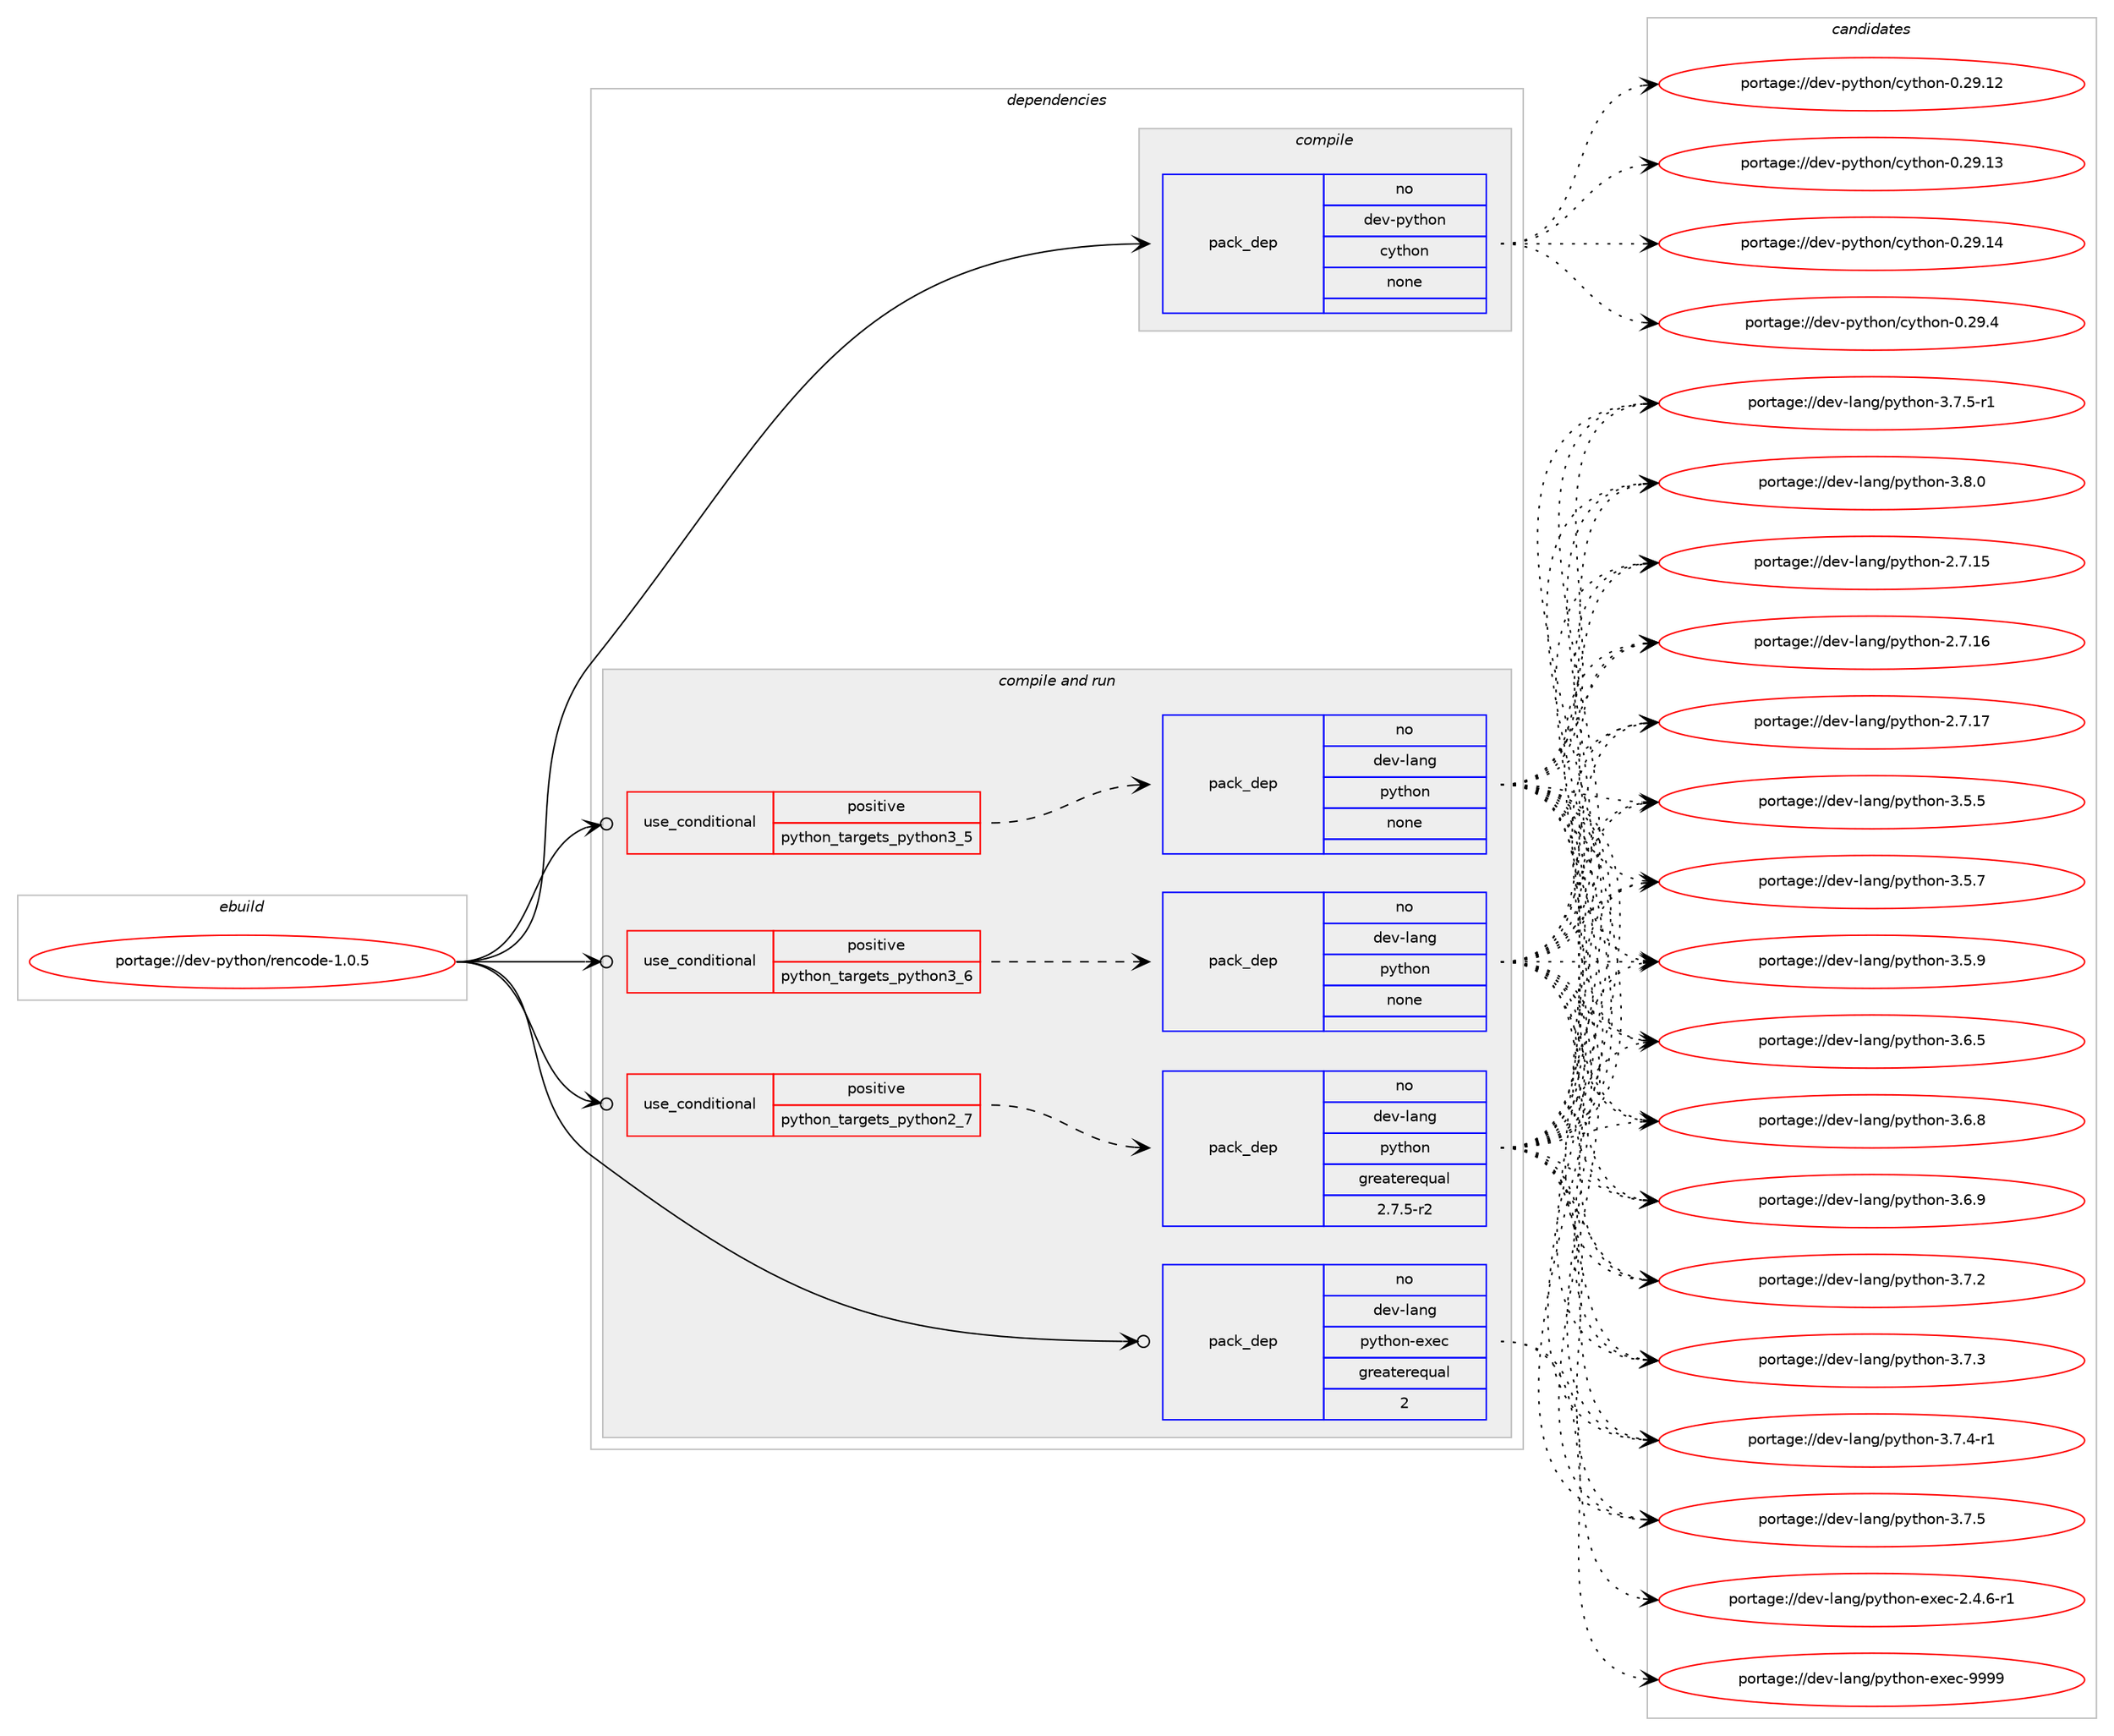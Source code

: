 digraph prolog {

# *************
# Graph options
# *************

newrank=true;
concentrate=true;
compound=true;
graph [rankdir=LR,fontname=Helvetica,fontsize=10,ranksep=1.5];#, ranksep=2.5, nodesep=0.2];
edge  [arrowhead=vee];
node  [fontname=Helvetica,fontsize=10];

# **********
# The ebuild
# **********

subgraph cluster_leftcol {
color=gray;
rank=same;
label=<<i>ebuild</i>>;
id [label="portage://dev-python/rencode-1.0.5", color=red, width=4, href="../dev-python/rencode-1.0.5.svg"];
}

# ****************
# The dependencies
# ****************

subgraph cluster_midcol {
color=gray;
label=<<i>dependencies</i>>;
subgraph cluster_compile {
fillcolor="#eeeeee";
style=filled;
label=<<i>compile</i>>;
subgraph pack128712 {
dependency169981 [label=<<TABLE BORDER="0" CELLBORDER="1" CELLSPACING="0" CELLPADDING="4" WIDTH="220"><TR><TD ROWSPAN="6" CELLPADDING="30">pack_dep</TD></TR><TR><TD WIDTH="110">no</TD></TR><TR><TD>dev-python</TD></TR><TR><TD>cython</TD></TR><TR><TD>none</TD></TR><TR><TD></TD></TR></TABLE>>, shape=none, color=blue];
}
id:e -> dependency169981:w [weight=20,style="solid",arrowhead="vee"];
}
subgraph cluster_compileandrun {
fillcolor="#eeeeee";
style=filled;
label=<<i>compile and run</i>>;
subgraph cond37868 {
dependency169982 [label=<<TABLE BORDER="0" CELLBORDER="1" CELLSPACING="0" CELLPADDING="4"><TR><TD ROWSPAN="3" CELLPADDING="10">use_conditional</TD></TR><TR><TD>positive</TD></TR><TR><TD>python_targets_python2_7</TD></TR></TABLE>>, shape=none, color=red];
subgraph pack128713 {
dependency169983 [label=<<TABLE BORDER="0" CELLBORDER="1" CELLSPACING="0" CELLPADDING="4" WIDTH="220"><TR><TD ROWSPAN="6" CELLPADDING="30">pack_dep</TD></TR><TR><TD WIDTH="110">no</TD></TR><TR><TD>dev-lang</TD></TR><TR><TD>python</TD></TR><TR><TD>greaterequal</TD></TR><TR><TD>2.7.5-r2</TD></TR></TABLE>>, shape=none, color=blue];
}
dependency169982:e -> dependency169983:w [weight=20,style="dashed",arrowhead="vee"];
}
id:e -> dependency169982:w [weight=20,style="solid",arrowhead="odotvee"];
subgraph cond37869 {
dependency169984 [label=<<TABLE BORDER="0" CELLBORDER="1" CELLSPACING="0" CELLPADDING="4"><TR><TD ROWSPAN="3" CELLPADDING="10">use_conditional</TD></TR><TR><TD>positive</TD></TR><TR><TD>python_targets_python3_5</TD></TR></TABLE>>, shape=none, color=red];
subgraph pack128714 {
dependency169985 [label=<<TABLE BORDER="0" CELLBORDER="1" CELLSPACING="0" CELLPADDING="4" WIDTH="220"><TR><TD ROWSPAN="6" CELLPADDING="30">pack_dep</TD></TR><TR><TD WIDTH="110">no</TD></TR><TR><TD>dev-lang</TD></TR><TR><TD>python</TD></TR><TR><TD>none</TD></TR><TR><TD></TD></TR></TABLE>>, shape=none, color=blue];
}
dependency169984:e -> dependency169985:w [weight=20,style="dashed",arrowhead="vee"];
}
id:e -> dependency169984:w [weight=20,style="solid",arrowhead="odotvee"];
subgraph cond37870 {
dependency169986 [label=<<TABLE BORDER="0" CELLBORDER="1" CELLSPACING="0" CELLPADDING="4"><TR><TD ROWSPAN="3" CELLPADDING="10">use_conditional</TD></TR><TR><TD>positive</TD></TR><TR><TD>python_targets_python3_6</TD></TR></TABLE>>, shape=none, color=red];
subgraph pack128715 {
dependency169987 [label=<<TABLE BORDER="0" CELLBORDER="1" CELLSPACING="0" CELLPADDING="4" WIDTH="220"><TR><TD ROWSPAN="6" CELLPADDING="30">pack_dep</TD></TR><TR><TD WIDTH="110">no</TD></TR><TR><TD>dev-lang</TD></TR><TR><TD>python</TD></TR><TR><TD>none</TD></TR><TR><TD></TD></TR></TABLE>>, shape=none, color=blue];
}
dependency169986:e -> dependency169987:w [weight=20,style="dashed",arrowhead="vee"];
}
id:e -> dependency169986:w [weight=20,style="solid",arrowhead="odotvee"];
subgraph pack128716 {
dependency169988 [label=<<TABLE BORDER="0" CELLBORDER="1" CELLSPACING="0" CELLPADDING="4" WIDTH="220"><TR><TD ROWSPAN="6" CELLPADDING="30">pack_dep</TD></TR><TR><TD WIDTH="110">no</TD></TR><TR><TD>dev-lang</TD></TR><TR><TD>python-exec</TD></TR><TR><TD>greaterequal</TD></TR><TR><TD>2</TD></TR></TABLE>>, shape=none, color=blue];
}
id:e -> dependency169988:w [weight=20,style="solid",arrowhead="odotvee"];
}
subgraph cluster_run {
fillcolor="#eeeeee";
style=filled;
label=<<i>run</i>>;
}
}

# **************
# The candidates
# **************

subgraph cluster_choices {
rank=same;
color=gray;
label=<<i>candidates</i>>;

subgraph choice128712 {
color=black;
nodesep=1;
choiceportage1001011184511212111610411111047991211161041111104548465057464950 [label="portage://dev-python/cython-0.29.12", color=red, width=4,href="../dev-python/cython-0.29.12.svg"];
choiceportage1001011184511212111610411111047991211161041111104548465057464951 [label="portage://dev-python/cython-0.29.13", color=red, width=4,href="../dev-python/cython-0.29.13.svg"];
choiceportage1001011184511212111610411111047991211161041111104548465057464952 [label="portage://dev-python/cython-0.29.14", color=red, width=4,href="../dev-python/cython-0.29.14.svg"];
choiceportage10010111845112121116104111110479912111610411111045484650574652 [label="portage://dev-python/cython-0.29.4", color=red, width=4,href="../dev-python/cython-0.29.4.svg"];
dependency169981:e -> choiceportage1001011184511212111610411111047991211161041111104548465057464950:w [style=dotted,weight="100"];
dependency169981:e -> choiceportage1001011184511212111610411111047991211161041111104548465057464951:w [style=dotted,weight="100"];
dependency169981:e -> choiceportage1001011184511212111610411111047991211161041111104548465057464952:w [style=dotted,weight="100"];
dependency169981:e -> choiceportage10010111845112121116104111110479912111610411111045484650574652:w [style=dotted,weight="100"];
}
subgraph choice128713 {
color=black;
nodesep=1;
choiceportage10010111845108971101034711212111610411111045504655464953 [label="portage://dev-lang/python-2.7.15", color=red, width=4,href="../dev-lang/python-2.7.15.svg"];
choiceportage10010111845108971101034711212111610411111045504655464954 [label="portage://dev-lang/python-2.7.16", color=red, width=4,href="../dev-lang/python-2.7.16.svg"];
choiceportage10010111845108971101034711212111610411111045504655464955 [label="portage://dev-lang/python-2.7.17", color=red, width=4,href="../dev-lang/python-2.7.17.svg"];
choiceportage100101118451089711010347112121116104111110455146534653 [label="portage://dev-lang/python-3.5.5", color=red, width=4,href="../dev-lang/python-3.5.5.svg"];
choiceportage100101118451089711010347112121116104111110455146534655 [label="portage://dev-lang/python-3.5.7", color=red, width=4,href="../dev-lang/python-3.5.7.svg"];
choiceportage100101118451089711010347112121116104111110455146534657 [label="portage://dev-lang/python-3.5.9", color=red, width=4,href="../dev-lang/python-3.5.9.svg"];
choiceportage100101118451089711010347112121116104111110455146544653 [label="portage://dev-lang/python-3.6.5", color=red, width=4,href="../dev-lang/python-3.6.5.svg"];
choiceportage100101118451089711010347112121116104111110455146544656 [label="portage://dev-lang/python-3.6.8", color=red, width=4,href="../dev-lang/python-3.6.8.svg"];
choiceportage100101118451089711010347112121116104111110455146544657 [label="portage://dev-lang/python-3.6.9", color=red, width=4,href="../dev-lang/python-3.6.9.svg"];
choiceportage100101118451089711010347112121116104111110455146554650 [label="portage://dev-lang/python-3.7.2", color=red, width=4,href="../dev-lang/python-3.7.2.svg"];
choiceportage100101118451089711010347112121116104111110455146554651 [label="portage://dev-lang/python-3.7.3", color=red, width=4,href="../dev-lang/python-3.7.3.svg"];
choiceportage1001011184510897110103471121211161041111104551465546524511449 [label="portage://dev-lang/python-3.7.4-r1", color=red, width=4,href="../dev-lang/python-3.7.4-r1.svg"];
choiceportage100101118451089711010347112121116104111110455146554653 [label="portage://dev-lang/python-3.7.5", color=red, width=4,href="../dev-lang/python-3.7.5.svg"];
choiceportage1001011184510897110103471121211161041111104551465546534511449 [label="portage://dev-lang/python-3.7.5-r1", color=red, width=4,href="../dev-lang/python-3.7.5-r1.svg"];
choiceportage100101118451089711010347112121116104111110455146564648 [label="portage://dev-lang/python-3.8.0", color=red, width=4,href="../dev-lang/python-3.8.0.svg"];
dependency169983:e -> choiceportage10010111845108971101034711212111610411111045504655464953:w [style=dotted,weight="100"];
dependency169983:e -> choiceportage10010111845108971101034711212111610411111045504655464954:w [style=dotted,weight="100"];
dependency169983:e -> choiceportage10010111845108971101034711212111610411111045504655464955:w [style=dotted,weight="100"];
dependency169983:e -> choiceportage100101118451089711010347112121116104111110455146534653:w [style=dotted,weight="100"];
dependency169983:e -> choiceportage100101118451089711010347112121116104111110455146534655:w [style=dotted,weight="100"];
dependency169983:e -> choiceportage100101118451089711010347112121116104111110455146534657:w [style=dotted,weight="100"];
dependency169983:e -> choiceportage100101118451089711010347112121116104111110455146544653:w [style=dotted,weight="100"];
dependency169983:e -> choiceportage100101118451089711010347112121116104111110455146544656:w [style=dotted,weight="100"];
dependency169983:e -> choiceportage100101118451089711010347112121116104111110455146544657:w [style=dotted,weight="100"];
dependency169983:e -> choiceportage100101118451089711010347112121116104111110455146554650:w [style=dotted,weight="100"];
dependency169983:e -> choiceportage100101118451089711010347112121116104111110455146554651:w [style=dotted,weight="100"];
dependency169983:e -> choiceportage1001011184510897110103471121211161041111104551465546524511449:w [style=dotted,weight="100"];
dependency169983:e -> choiceportage100101118451089711010347112121116104111110455146554653:w [style=dotted,weight="100"];
dependency169983:e -> choiceportage1001011184510897110103471121211161041111104551465546534511449:w [style=dotted,weight="100"];
dependency169983:e -> choiceportage100101118451089711010347112121116104111110455146564648:w [style=dotted,weight="100"];
}
subgraph choice128714 {
color=black;
nodesep=1;
choiceportage10010111845108971101034711212111610411111045504655464953 [label="portage://dev-lang/python-2.7.15", color=red, width=4,href="../dev-lang/python-2.7.15.svg"];
choiceportage10010111845108971101034711212111610411111045504655464954 [label="portage://dev-lang/python-2.7.16", color=red, width=4,href="../dev-lang/python-2.7.16.svg"];
choiceportage10010111845108971101034711212111610411111045504655464955 [label="portage://dev-lang/python-2.7.17", color=red, width=4,href="../dev-lang/python-2.7.17.svg"];
choiceportage100101118451089711010347112121116104111110455146534653 [label="portage://dev-lang/python-3.5.5", color=red, width=4,href="../dev-lang/python-3.5.5.svg"];
choiceportage100101118451089711010347112121116104111110455146534655 [label="portage://dev-lang/python-3.5.7", color=red, width=4,href="../dev-lang/python-3.5.7.svg"];
choiceportage100101118451089711010347112121116104111110455146534657 [label="portage://dev-lang/python-3.5.9", color=red, width=4,href="../dev-lang/python-3.5.9.svg"];
choiceportage100101118451089711010347112121116104111110455146544653 [label="portage://dev-lang/python-3.6.5", color=red, width=4,href="../dev-lang/python-3.6.5.svg"];
choiceportage100101118451089711010347112121116104111110455146544656 [label="portage://dev-lang/python-3.6.8", color=red, width=4,href="../dev-lang/python-3.6.8.svg"];
choiceportage100101118451089711010347112121116104111110455146544657 [label="portage://dev-lang/python-3.6.9", color=red, width=4,href="../dev-lang/python-3.6.9.svg"];
choiceportage100101118451089711010347112121116104111110455146554650 [label="portage://dev-lang/python-3.7.2", color=red, width=4,href="../dev-lang/python-3.7.2.svg"];
choiceportage100101118451089711010347112121116104111110455146554651 [label="portage://dev-lang/python-3.7.3", color=red, width=4,href="../dev-lang/python-3.7.3.svg"];
choiceportage1001011184510897110103471121211161041111104551465546524511449 [label="portage://dev-lang/python-3.7.4-r1", color=red, width=4,href="../dev-lang/python-3.7.4-r1.svg"];
choiceportage100101118451089711010347112121116104111110455146554653 [label="portage://dev-lang/python-3.7.5", color=red, width=4,href="../dev-lang/python-3.7.5.svg"];
choiceportage1001011184510897110103471121211161041111104551465546534511449 [label="portage://dev-lang/python-3.7.5-r1", color=red, width=4,href="../dev-lang/python-3.7.5-r1.svg"];
choiceportage100101118451089711010347112121116104111110455146564648 [label="portage://dev-lang/python-3.8.0", color=red, width=4,href="../dev-lang/python-3.8.0.svg"];
dependency169985:e -> choiceportage10010111845108971101034711212111610411111045504655464953:w [style=dotted,weight="100"];
dependency169985:e -> choiceportage10010111845108971101034711212111610411111045504655464954:w [style=dotted,weight="100"];
dependency169985:e -> choiceportage10010111845108971101034711212111610411111045504655464955:w [style=dotted,weight="100"];
dependency169985:e -> choiceportage100101118451089711010347112121116104111110455146534653:w [style=dotted,weight="100"];
dependency169985:e -> choiceportage100101118451089711010347112121116104111110455146534655:w [style=dotted,weight="100"];
dependency169985:e -> choiceportage100101118451089711010347112121116104111110455146534657:w [style=dotted,weight="100"];
dependency169985:e -> choiceportage100101118451089711010347112121116104111110455146544653:w [style=dotted,weight="100"];
dependency169985:e -> choiceportage100101118451089711010347112121116104111110455146544656:w [style=dotted,weight="100"];
dependency169985:e -> choiceportage100101118451089711010347112121116104111110455146544657:w [style=dotted,weight="100"];
dependency169985:e -> choiceportage100101118451089711010347112121116104111110455146554650:w [style=dotted,weight="100"];
dependency169985:e -> choiceportage100101118451089711010347112121116104111110455146554651:w [style=dotted,weight="100"];
dependency169985:e -> choiceportage1001011184510897110103471121211161041111104551465546524511449:w [style=dotted,weight="100"];
dependency169985:e -> choiceportage100101118451089711010347112121116104111110455146554653:w [style=dotted,weight="100"];
dependency169985:e -> choiceportage1001011184510897110103471121211161041111104551465546534511449:w [style=dotted,weight="100"];
dependency169985:e -> choiceportage100101118451089711010347112121116104111110455146564648:w [style=dotted,weight="100"];
}
subgraph choice128715 {
color=black;
nodesep=1;
choiceportage10010111845108971101034711212111610411111045504655464953 [label="portage://dev-lang/python-2.7.15", color=red, width=4,href="../dev-lang/python-2.7.15.svg"];
choiceportage10010111845108971101034711212111610411111045504655464954 [label="portage://dev-lang/python-2.7.16", color=red, width=4,href="../dev-lang/python-2.7.16.svg"];
choiceportage10010111845108971101034711212111610411111045504655464955 [label="portage://dev-lang/python-2.7.17", color=red, width=4,href="../dev-lang/python-2.7.17.svg"];
choiceportage100101118451089711010347112121116104111110455146534653 [label="portage://dev-lang/python-3.5.5", color=red, width=4,href="../dev-lang/python-3.5.5.svg"];
choiceportage100101118451089711010347112121116104111110455146534655 [label="portage://dev-lang/python-3.5.7", color=red, width=4,href="../dev-lang/python-3.5.7.svg"];
choiceportage100101118451089711010347112121116104111110455146534657 [label="portage://dev-lang/python-3.5.9", color=red, width=4,href="../dev-lang/python-3.5.9.svg"];
choiceportage100101118451089711010347112121116104111110455146544653 [label="portage://dev-lang/python-3.6.5", color=red, width=4,href="../dev-lang/python-3.6.5.svg"];
choiceportage100101118451089711010347112121116104111110455146544656 [label="portage://dev-lang/python-3.6.8", color=red, width=4,href="../dev-lang/python-3.6.8.svg"];
choiceportage100101118451089711010347112121116104111110455146544657 [label="portage://dev-lang/python-3.6.9", color=red, width=4,href="../dev-lang/python-3.6.9.svg"];
choiceportage100101118451089711010347112121116104111110455146554650 [label="portage://dev-lang/python-3.7.2", color=red, width=4,href="../dev-lang/python-3.7.2.svg"];
choiceportage100101118451089711010347112121116104111110455146554651 [label="portage://dev-lang/python-3.7.3", color=red, width=4,href="../dev-lang/python-3.7.3.svg"];
choiceportage1001011184510897110103471121211161041111104551465546524511449 [label="portage://dev-lang/python-3.7.4-r1", color=red, width=4,href="../dev-lang/python-3.7.4-r1.svg"];
choiceportage100101118451089711010347112121116104111110455146554653 [label="portage://dev-lang/python-3.7.5", color=red, width=4,href="../dev-lang/python-3.7.5.svg"];
choiceportage1001011184510897110103471121211161041111104551465546534511449 [label="portage://dev-lang/python-3.7.5-r1", color=red, width=4,href="../dev-lang/python-3.7.5-r1.svg"];
choiceportage100101118451089711010347112121116104111110455146564648 [label="portage://dev-lang/python-3.8.0", color=red, width=4,href="../dev-lang/python-3.8.0.svg"];
dependency169987:e -> choiceportage10010111845108971101034711212111610411111045504655464953:w [style=dotted,weight="100"];
dependency169987:e -> choiceportage10010111845108971101034711212111610411111045504655464954:w [style=dotted,weight="100"];
dependency169987:e -> choiceportage10010111845108971101034711212111610411111045504655464955:w [style=dotted,weight="100"];
dependency169987:e -> choiceportage100101118451089711010347112121116104111110455146534653:w [style=dotted,weight="100"];
dependency169987:e -> choiceportage100101118451089711010347112121116104111110455146534655:w [style=dotted,weight="100"];
dependency169987:e -> choiceportage100101118451089711010347112121116104111110455146534657:w [style=dotted,weight="100"];
dependency169987:e -> choiceportage100101118451089711010347112121116104111110455146544653:w [style=dotted,weight="100"];
dependency169987:e -> choiceportage100101118451089711010347112121116104111110455146544656:w [style=dotted,weight="100"];
dependency169987:e -> choiceportage100101118451089711010347112121116104111110455146544657:w [style=dotted,weight="100"];
dependency169987:e -> choiceportage100101118451089711010347112121116104111110455146554650:w [style=dotted,weight="100"];
dependency169987:e -> choiceportage100101118451089711010347112121116104111110455146554651:w [style=dotted,weight="100"];
dependency169987:e -> choiceportage1001011184510897110103471121211161041111104551465546524511449:w [style=dotted,weight="100"];
dependency169987:e -> choiceportage100101118451089711010347112121116104111110455146554653:w [style=dotted,weight="100"];
dependency169987:e -> choiceportage1001011184510897110103471121211161041111104551465546534511449:w [style=dotted,weight="100"];
dependency169987:e -> choiceportage100101118451089711010347112121116104111110455146564648:w [style=dotted,weight="100"];
}
subgraph choice128716 {
color=black;
nodesep=1;
choiceportage10010111845108971101034711212111610411111045101120101994550465246544511449 [label="portage://dev-lang/python-exec-2.4.6-r1", color=red, width=4,href="../dev-lang/python-exec-2.4.6-r1.svg"];
choiceportage10010111845108971101034711212111610411111045101120101994557575757 [label="portage://dev-lang/python-exec-9999", color=red, width=4,href="../dev-lang/python-exec-9999.svg"];
dependency169988:e -> choiceportage10010111845108971101034711212111610411111045101120101994550465246544511449:w [style=dotted,weight="100"];
dependency169988:e -> choiceportage10010111845108971101034711212111610411111045101120101994557575757:w [style=dotted,weight="100"];
}
}

}
